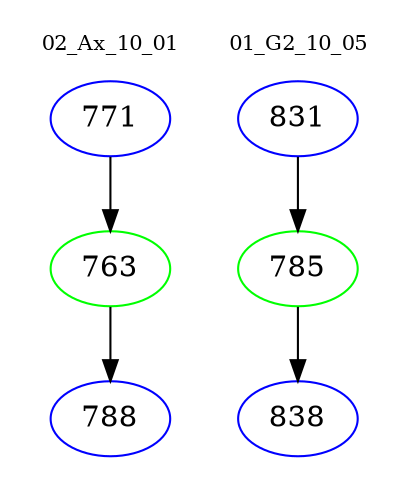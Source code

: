 digraph{
subgraph cluster_0 {
color = white
label = "02_Ax_10_01";
fontsize=10;
T0_771 [label="771", color="blue"]
T0_771 -> T0_763 [color="black"]
T0_763 [label="763", color="green"]
T0_763 -> T0_788 [color="black"]
T0_788 [label="788", color="blue"]
}
subgraph cluster_1 {
color = white
label = "01_G2_10_05";
fontsize=10;
T1_831 [label="831", color="blue"]
T1_831 -> T1_785 [color="black"]
T1_785 [label="785", color="green"]
T1_785 -> T1_838 [color="black"]
T1_838 [label="838", color="blue"]
}
}
